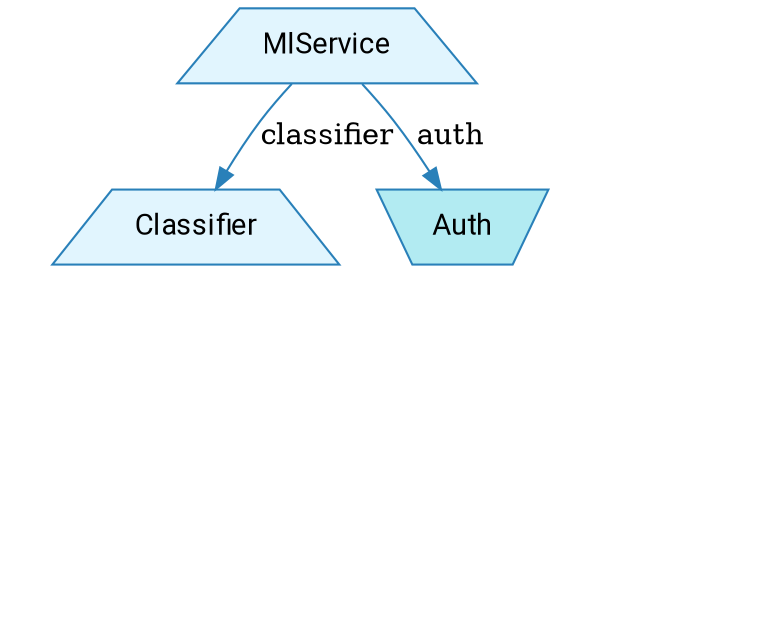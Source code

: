 digraph {
    bgcolor=transparent

    // Default theme
    node[shape="rectangle" style="rounded,filled" color="#2980B9" fontname="Segoe UI,Roboto,Helvetica,Arial,sans-serif" fillcolor="#ffffff" fontcolor="#000000"]
    edge [color="#2980B9" fontcolor="#000000"]

    // product types
    mlService, classifier, login, token [shape=trapezium style=filled fillcolor="#e1f5fe"]

    // sum types
    auth[shape=invtrapezium, style=filled fillcolor="#b2ebf2"]

    // Lit nodes
    mlService, classifier, classifier_name [color="#2980B9", fontcolor="#000000"]
    mlService, classifier [fillcolor="#e1f5fe"]


    mlService[label=MlService]

    classifier[label=Classifier]
    classifier_name[label=String shape=box style=invis]
    classifier_classCount[label=Int shape=box style=invis]

    auth[label=Auth]

    login[label=Login style=invis]
    login_user[label=String shape=box style=invis]
    login_password[label=String shape=box style=invis]

    token[label=Token style=invis]
    token_token[label=String shape=box style=invis]

    mlService -> classifier [label=classifier]
    mlService -> auth [label=auth]

    classifier -> classifier_name [label=name style=invis]
    classifier -> classifier_classCount [label=classCount style=invis]

    token -> token_token [label=token style=invis]

    login -> login_user [label=user style=invis]
    login -> login_password [label=password style=invis]

    auth -> token[style=dashed style=invis]
    auth -> login[style=dashed style=invis]
}
